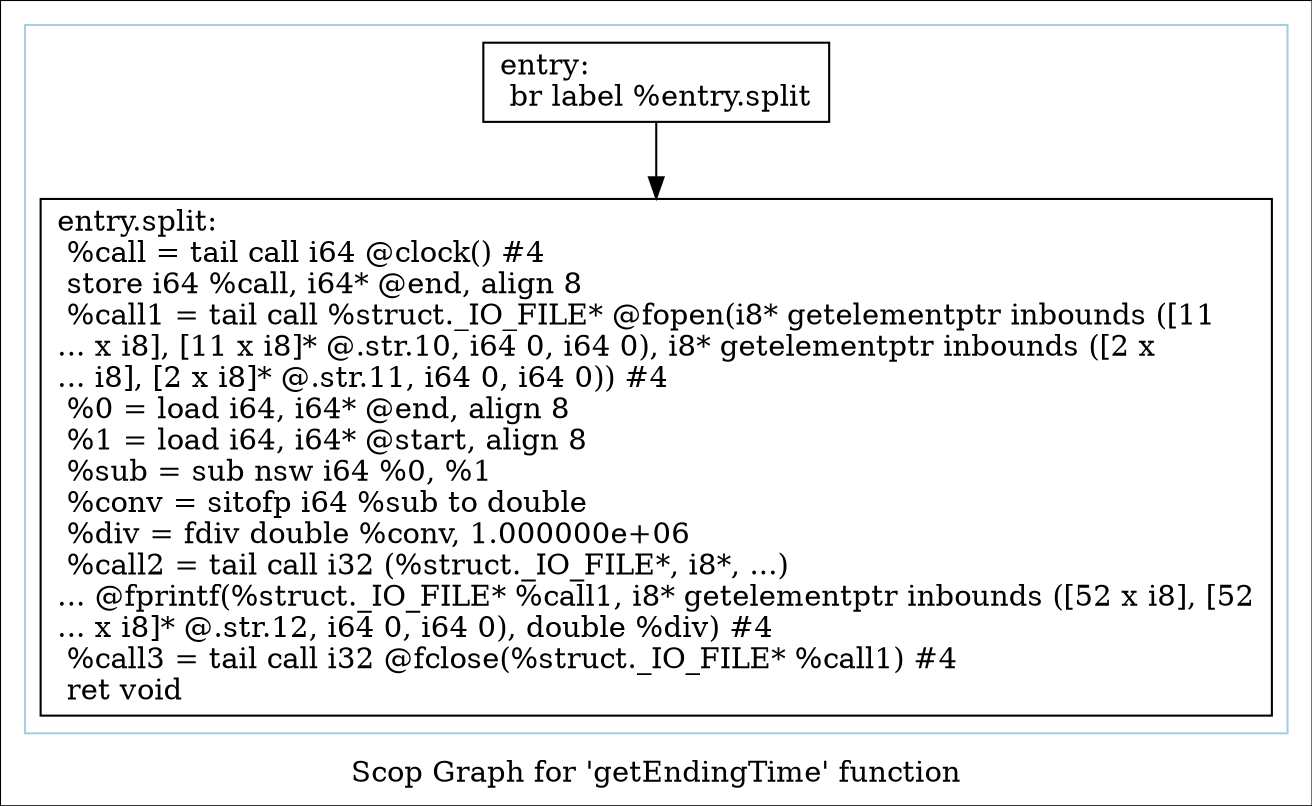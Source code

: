 digraph "Scop Graph for 'getEndingTime' function" {
	label="Scop Graph for 'getEndingTime' function";

	Node0x472d4c0 [shape=record,label="{entry:\l  br label %entry.split\l}"];
	Node0x472d4c0 -> Node0x47295e0;
	Node0x47295e0 [shape=record,label="{entry.split:                                      \l  %call = tail call i64 @clock() #4\l  store i64 %call, i64* @end, align 8\l  %call1 = tail call %struct._IO_FILE* @fopen(i8* getelementptr inbounds ([11\l... x i8], [11 x i8]* @.str.10, i64 0, i64 0), i8* getelementptr inbounds ([2 x\l... i8], [2 x i8]* @.str.11, i64 0, i64 0)) #4\l  %0 = load i64, i64* @end, align 8\l  %1 = load i64, i64* @start, align 8\l  %sub = sub nsw i64 %0, %1\l  %conv = sitofp i64 %sub to double\l  %div = fdiv double %conv, 1.000000e+06\l  %call2 = tail call i32 (%struct._IO_FILE*, i8*, ...)\l... @fprintf(%struct._IO_FILE* %call1, i8* getelementptr inbounds ([52 x i8], [52\l... x i8]* @.str.12, i64 0, i64 0), double %div) #4\l  %call3 = tail call i32 @fclose(%struct._IO_FILE* %call1) #4\l  ret void\l}"];
	colorscheme = "paired12"
        subgraph cluster_0x4775770 {
          label = "";
          style = solid;
          color = 1
          Node0x472d4c0;
          Node0x47295e0;
        }
}

